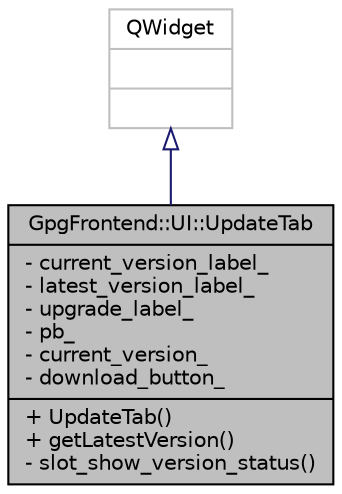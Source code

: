 digraph "GpgFrontend::UI::UpdateTab"
{
 // INTERACTIVE_SVG=YES
 // LATEX_PDF_SIZE
  edge [fontname="Helvetica",fontsize="10",labelfontname="Helvetica",labelfontsize="10"];
  node [fontname="Helvetica",fontsize="10",shape=record];
  Node1 [label="{GpgFrontend::UI::UpdateTab\n|- current_version_label_\l- latest_version_label_\l- upgrade_label_\l- pb_\l- current_version_\l- download_button_\l|+ UpdateTab()\l+ getLatestVersion()\l- slot_show_version_status()\l}",height=0.2,width=0.4,color="black", fillcolor="grey75", style="filled", fontcolor="black",tooltip="Class containing the main tab of about dialog."];
  Node2 -> Node1 [dir="back",color="midnightblue",fontsize="10",style="solid",arrowtail="onormal",fontname="Helvetica"];
  Node2 [label="{QWidget\n||}",height=0.2,width=0.4,color="grey75", fillcolor="white", style="filled",tooltip=" "];
}
